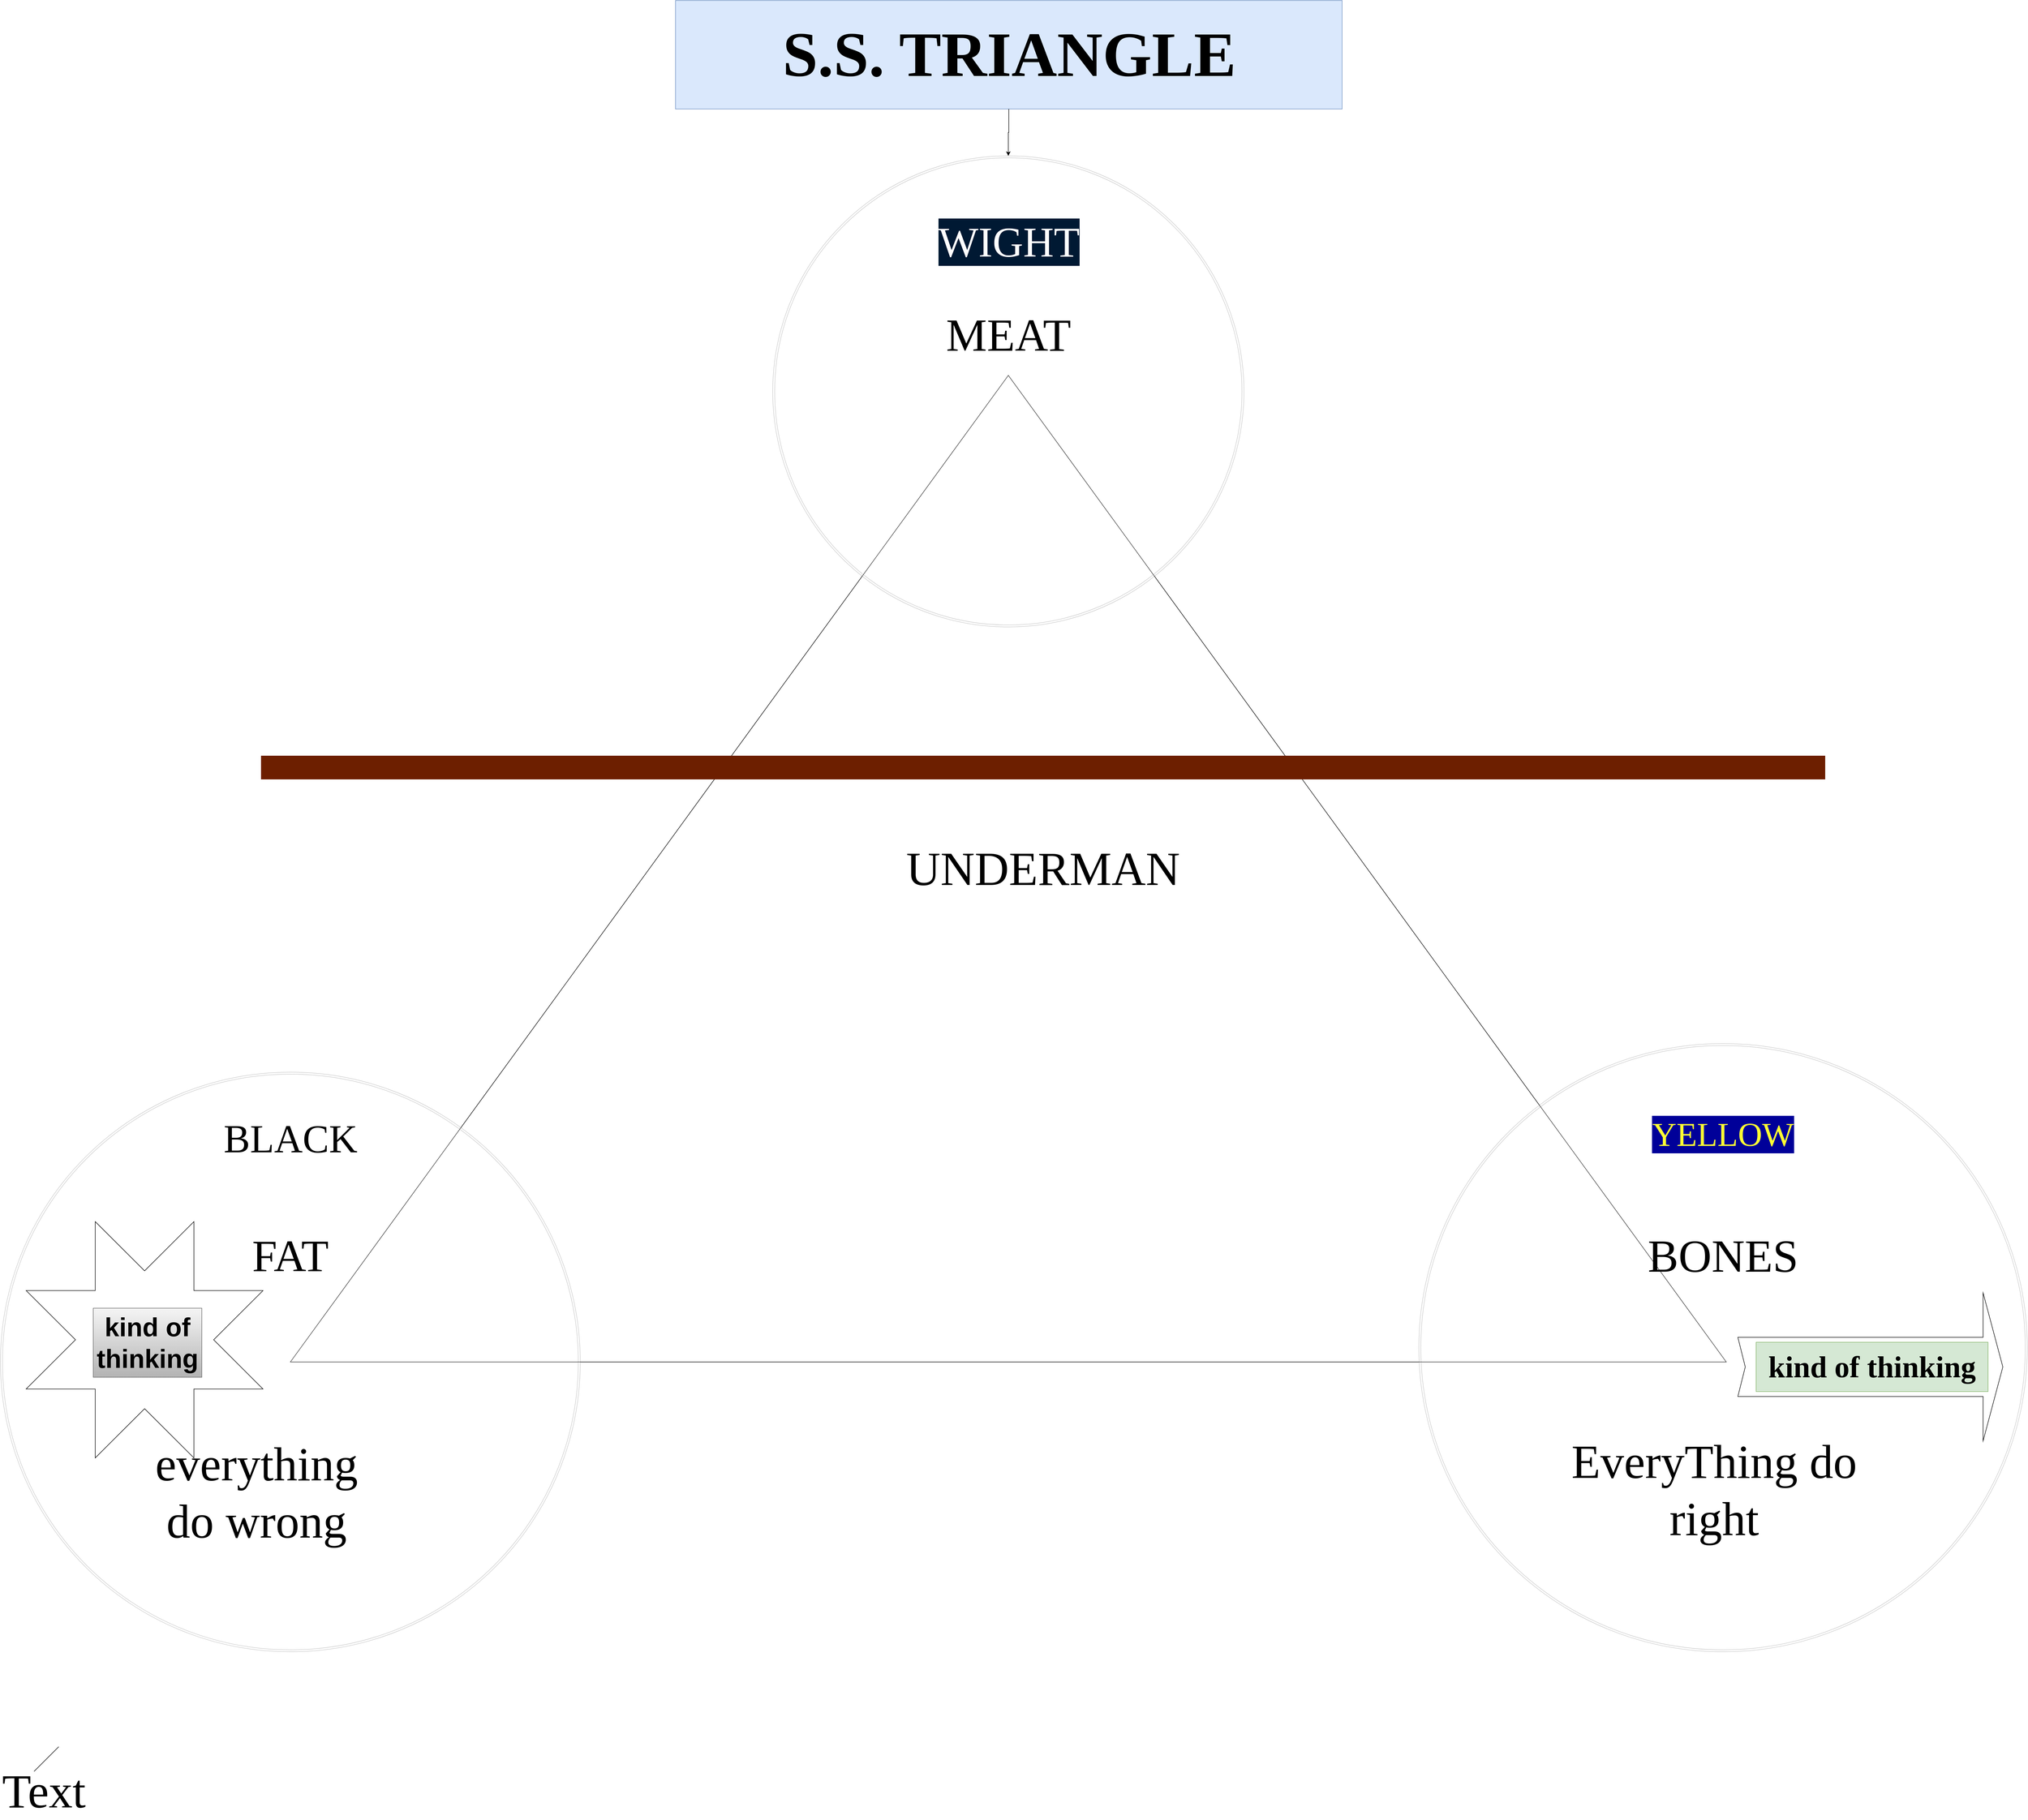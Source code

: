 <mxfile version="12.2.6" type="github" pages="1">
  <diagram id="LT8NGlE6znpElKoow22y" name="Page-1">
    <mxGraphModel dx="2947" dy="3821" grid="1" gridSize="10" guides="1" tooltips="1" connect="1" arrows="1" fold="1" page="1" pageScale="1" pageWidth="827" pageHeight="1169" math="0" shadow="0">
      <root>
        <mxCell id="0"/>
        <mxCell id="1" parent="0"/>
        <mxCell id="SUtvQnXsfkYk7cVld-wP-1" value="" style="triangle;whiteSpace=wrap;html=1;direction=north;" parent="1" vertex="1">
          <mxGeometry x="-220.5" y="-800" width="2910" height="2000" as="geometry"/>
        </mxCell>
        <mxCell id="SUtvQnXsfkYk7cVld-wP-2" value="&lt;font style=&quot;font-size: 128px&quot;&gt;S.S. TRIANGLE&lt;/font&gt;" style="text;strokeColor=#6c8ebf;fillColor=#dae8fc;html=1;fontSize=24;fontStyle=1;verticalAlign=middle;align=center;fontFamily=Georgia;" parent="1" vertex="1">
          <mxGeometry x="560" y="-1560" width="1351" height="220" as="geometry"/>
        </mxCell>
        <mxCell id="SUtvQnXsfkYk7cVld-wP-5" value="" style="ellipse;shape=doubleEllipse;whiteSpace=wrap;html=1;aspect=fixed;fontFamily=Georgia;opacity=20;" parent="1" vertex="1">
          <mxGeometry x="757" y="-1245" width="955" height="955" as="geometry"/>
        </mxCell>
        <mxCell id="SUtvQnXsfkYk7cVld-wP-6" value="" style="edgeStyle=orthogonalEdgeStyle;rounded=0;orthogonalLoop=1;jettySize=auto;html=1;fontFamily=Georgia;" parent="1" source="SUtvQnXsfkYk7cVld-wP-2" target="SUtvQnXsfkYk7cVld-wP-5" edge="1">
          <mxGeometry relative="1" as="geometry"/>
        </mxCell>
        <UserObject label="&lt;font style=&quot;background-color: rgb(0 , 25 , 51) ; font-size: 86px&quot; color=&quot;#ffffff&quot;&gt;WIGHT&lt;/font&gt;" placeholders="1" name="Variable" id="SUtvQnXsfkYk7cVld-wP-7">
          <mxCell style="text;html=1;strokeColor=none;fillColor=none;align=center;verticalAlign=middle;whiteSpace=wrap;overflow=hidden;fontFamily=Georgia;opacity=20;" parent="1" vertex="1">
            <mxGeometry x="930.5" y="-1140" width="610" height="140" as="geometry"/>
          </mxCell>
        </UserObject>
        <mxCell id="SUtvQnXsfkYk7cVld-wP-8" value="" style="ellipse;shape=doubleEllipse;whiteSpace=wrap;html=1;aspect=fixed;fontFamily=Georgia;opacity=20;" parent="1" vertex="1">
          <mxGeometry x="-808" y="612.5" width="1175" height="1175" as="geometry"/>
        </mxCell>
        <UserObject label="&lt;font style=&quot;font-size: 80px&quot;&gt;BLACK&lt;/font&gt;" placeholders="1" name="Variable" id="SUtvQnXsfkYk7cVld-wP-14">
          <mxCell style="text;html=1;strokeColor=none;fillColor=none;align=center;verticalAlign=middle;whiteSpace=wrap;overflow=hidden;fontFamily=Georgia;opacity=20;" parent="1" vertex="1">
            <mxGeometry x="-550.5" y="694" width="660" height="106" as="geometry"/>
          </mxCell>
        </UserObject>
        <mxCell id="SUtvQnXsfkYk7cVld-wP-15" value="" style="ellipse;shape=doubleEllipse;whiteSpace=wrap;html=1;aspect=fixed;fontFamily=Georgia;opacity=20;" parent="1" vertex="1">
          <mxGeometry x="2066.5" y="554.5" width="1233" height="1233" as="geometry"/>
        </mxCell>
        <UserObject label="&lt;font style=&quot;font-size: 68px ; background-color: rgb(0 , 0 , 153)&quot; color=&quot;#ffff33&quot;&gt;YELLOW&lt;/font&gt;" placeholders="1" name="Variable" id="SUtvQnXsfkYk7cVld-wP-16">
          <mxCell style="text;html=1;strokeColor=none;fillColor=none;align=center;verticalAlign=middle;whiteSpace=wrap;overflow=hidden;fontFamily=Georgia;opacity=20;" parent="1" vertex="1">
            <mxGeometry x="2473" y="677" width="420" height="123" as="geometry"/>
          </mxCell>
        </UserObject>
        <UserObject label="&lt;font style=&quot;font-size: 91px&quot;&gt;FAT&lt;/font&gt;" placeholders="1" name="Variable" id="glAQ6yH-N_NOaPnOlpz6-1">
          <mxCell style="text;html=1;strokeColor=none;fillColor=none;align=center;verticalAlign=middle;whiteSpace=wrap;overflow=hidden;fontSize=51;fontFamily=Verdana;" parent="1" vertex="1">
            <mxGeometry x="-379" y="915.5" width="317" height="139" as="geometry"/>
          </mxCell>
        </UserObject>
        <mxCell id="glAQ6yH-N_NOaPnOlpz6-2" value="BONES" style="text;html=1;strokeColor=none;fillColor=none;align=center;verticalAlign=middle;whiteSpace=wrap;rounded=0;fontFamily=Verdana;fontSize=93;" parent="1" vertex="1">
          <mxGeometry x="2508" y="869.5" width="350" height="231" as="geometry"/>
        </mxCell>
        <mxCell id="glAQ6yH-N_NOaPnOlpz6-3" value="MEAT" style="text;html=1;strokeColor=none;fillColor=none;align=center;verticalAlign=middle;whiteSpace=wrap;rounded=0;fontFamily=Verdana;fontSize=93;" parent="1" vertex="1">
          <mxGeometry x="1074.5" y="-997.5" width="320" height="230" as="geometry"/>
        </mxCell>
        <mxCell id="glAQ6yH-N_NOaPnOlpz6-4" value="" style="endArrow=none;html=1;fontFamily=Verdana;fontSize=93;" parent="1" edge="1">
          <mxGeometry width="50" height="50" relative="1" as="geometry">
            <mxPoint x="-740" y="2030" as="sourcePoint"/>
            <mxPoint x="-690" y="1980" as="targetPoint"/>
          </mxGeometry>
        </mxCell>
        <mxCell id="glAQ6yH-N_NOaPnOlpz6-5" value="" style="endArrow=none;html=1;fontFamily=Verdana;fontSize=96;spacing=8;strokeWidth=48;fillColor=#a0522d;strokeColor=#6D1F00;" parent="1" edge="1">
          <mxGeometry width="50" height="50" relative="1" as="geometry">
            <mxPoint x="-280" y="-5" as="sourcePoint"/>
            <mxPoint x="2890" y="-5" as="targetPoint"/>
          </mxGeometry>
        </mxCell>
        <mxCell id="glAQ6yH-N_NOaPnOlpz6-6" value="Text" style="text;html=1;strokeColor=none;fillColor=none;align=center;verticalAlign=middle;whiteSpace=wrap;rounded=0;fontFamily=Verdana;fontSize=96;" parent="1" vertex="1">
          <mxGeometry x="-740" y="2060" width="40" height="20" as="geometry"/>
        </mxCell>
        <mxCell id="glAQ6yH-N_NOaPnOlpz6-7" value="UNDERMAN" style="text;html=1;strokeColor=none;fillColor=none;align=center;verticalAlign=middle;whiteSpace=wrap;rounded=0;fontFamily=Verdana;fontSize=96;" parent="1" vertex="1">
          <mxGeometry x="875" y="118.5" width="860" height="163" as="geometry"/>
        </mxCell>
        <mxCell id="glAQ6yH-N_NOaPnOlpz6-17" value="EveryThing do right" style="text;html=1;strokeColor=none;fillColor=none;align=center;verticalAlign=middle;whiteSpace=wrap;rounded=0;fontFamily=Verdana;fontSize=96;" parent="1" vertex="1">
          <mxGeometry x="2290" y="1350" width="750" height="220" as="geometry"/>
        </mxCell>
        <mxCell id="glAQ6yH-N_NOaPnOlpz6-18" value="everything do wrong" style="text;html=1;strokeColor=none;fillColor=none;align=center;verticalAlign=middle;whiteSpace=wrap;rounded=0;fontFamily=Verdana;fontSize=96;" parent="1" vertex="1">
          <mxGeometry x="-516" y="1350" width="454" height="230" as="geometry"/>
        </mxCell>
        <mxCell id="1XdzfJ1H1NdVFhDWP_ct-1" value="" style="verticalLabelPosition=bottom;verticalAlign=top;html=1;shape=mxgraph.basic.8_point_star" vertex="1" parent="1">
          <mxGeometry x="-756" y="915.5" width="480" height="479" as="geometry"/>
        </mxCell>
        <mxCell id="1XdzfJ1H1NdVFhDWP_ct-2" value="&lt;h3&gt;&lt;font style=&quot;font-size: 53px&quot;&gt;kind of thinking&lt;/font&gt;&lt;/h3&gt;" style="text;html=1;strokeColor=#666666;fillColor=#f5f5f5;align=center;verticalAlign=middle;whiteSpace=wrap;rounded=0;gradientColor=#b3b3b3;" vertex="1" parent="1">
          <mxGeometry x="-620" y="1091" width="220" height="140" as="geometry"/>
        </mxCell>
        <mxCell id="1XdzfJ1H1NdVFhDWP_ct-3" value="" style="html=1;shadow=0;dashed=0;align=center;verticalAlign=middle;shape=mxgraph.arrows2.arrow;dy=0.6;dx=40;notch=15;" vertex="1" parent="1">
          <mxGeometry x="2713" y="1060" width="537" height="300" as="geometry"/>
        </mxCell>
        <mxCell id="1XdzfJ1H1NdVFhDWP_ct-4" value="&lt;h4&gt;&lt;font style=&quot;font-size: 61px&quot; face=&quot;Comic Sans MS&quot;&gt;kind of thinking&lt;/font&gt;&lt;/h4&gt;" style="text;html=1;strokeColor=#82b366;fillColor=#d5e8d4;align=center;verticalAlign=middle;whiteSpace=wrap;rounded=0;" vertex="1" parent="1">
          <mxGeometry x="2750" y="1160" width="470" height="100" as="geometry"/>
        </mxCell>
      </root>
    </mxGraphModel>
  </diagram>
</mxfile>
